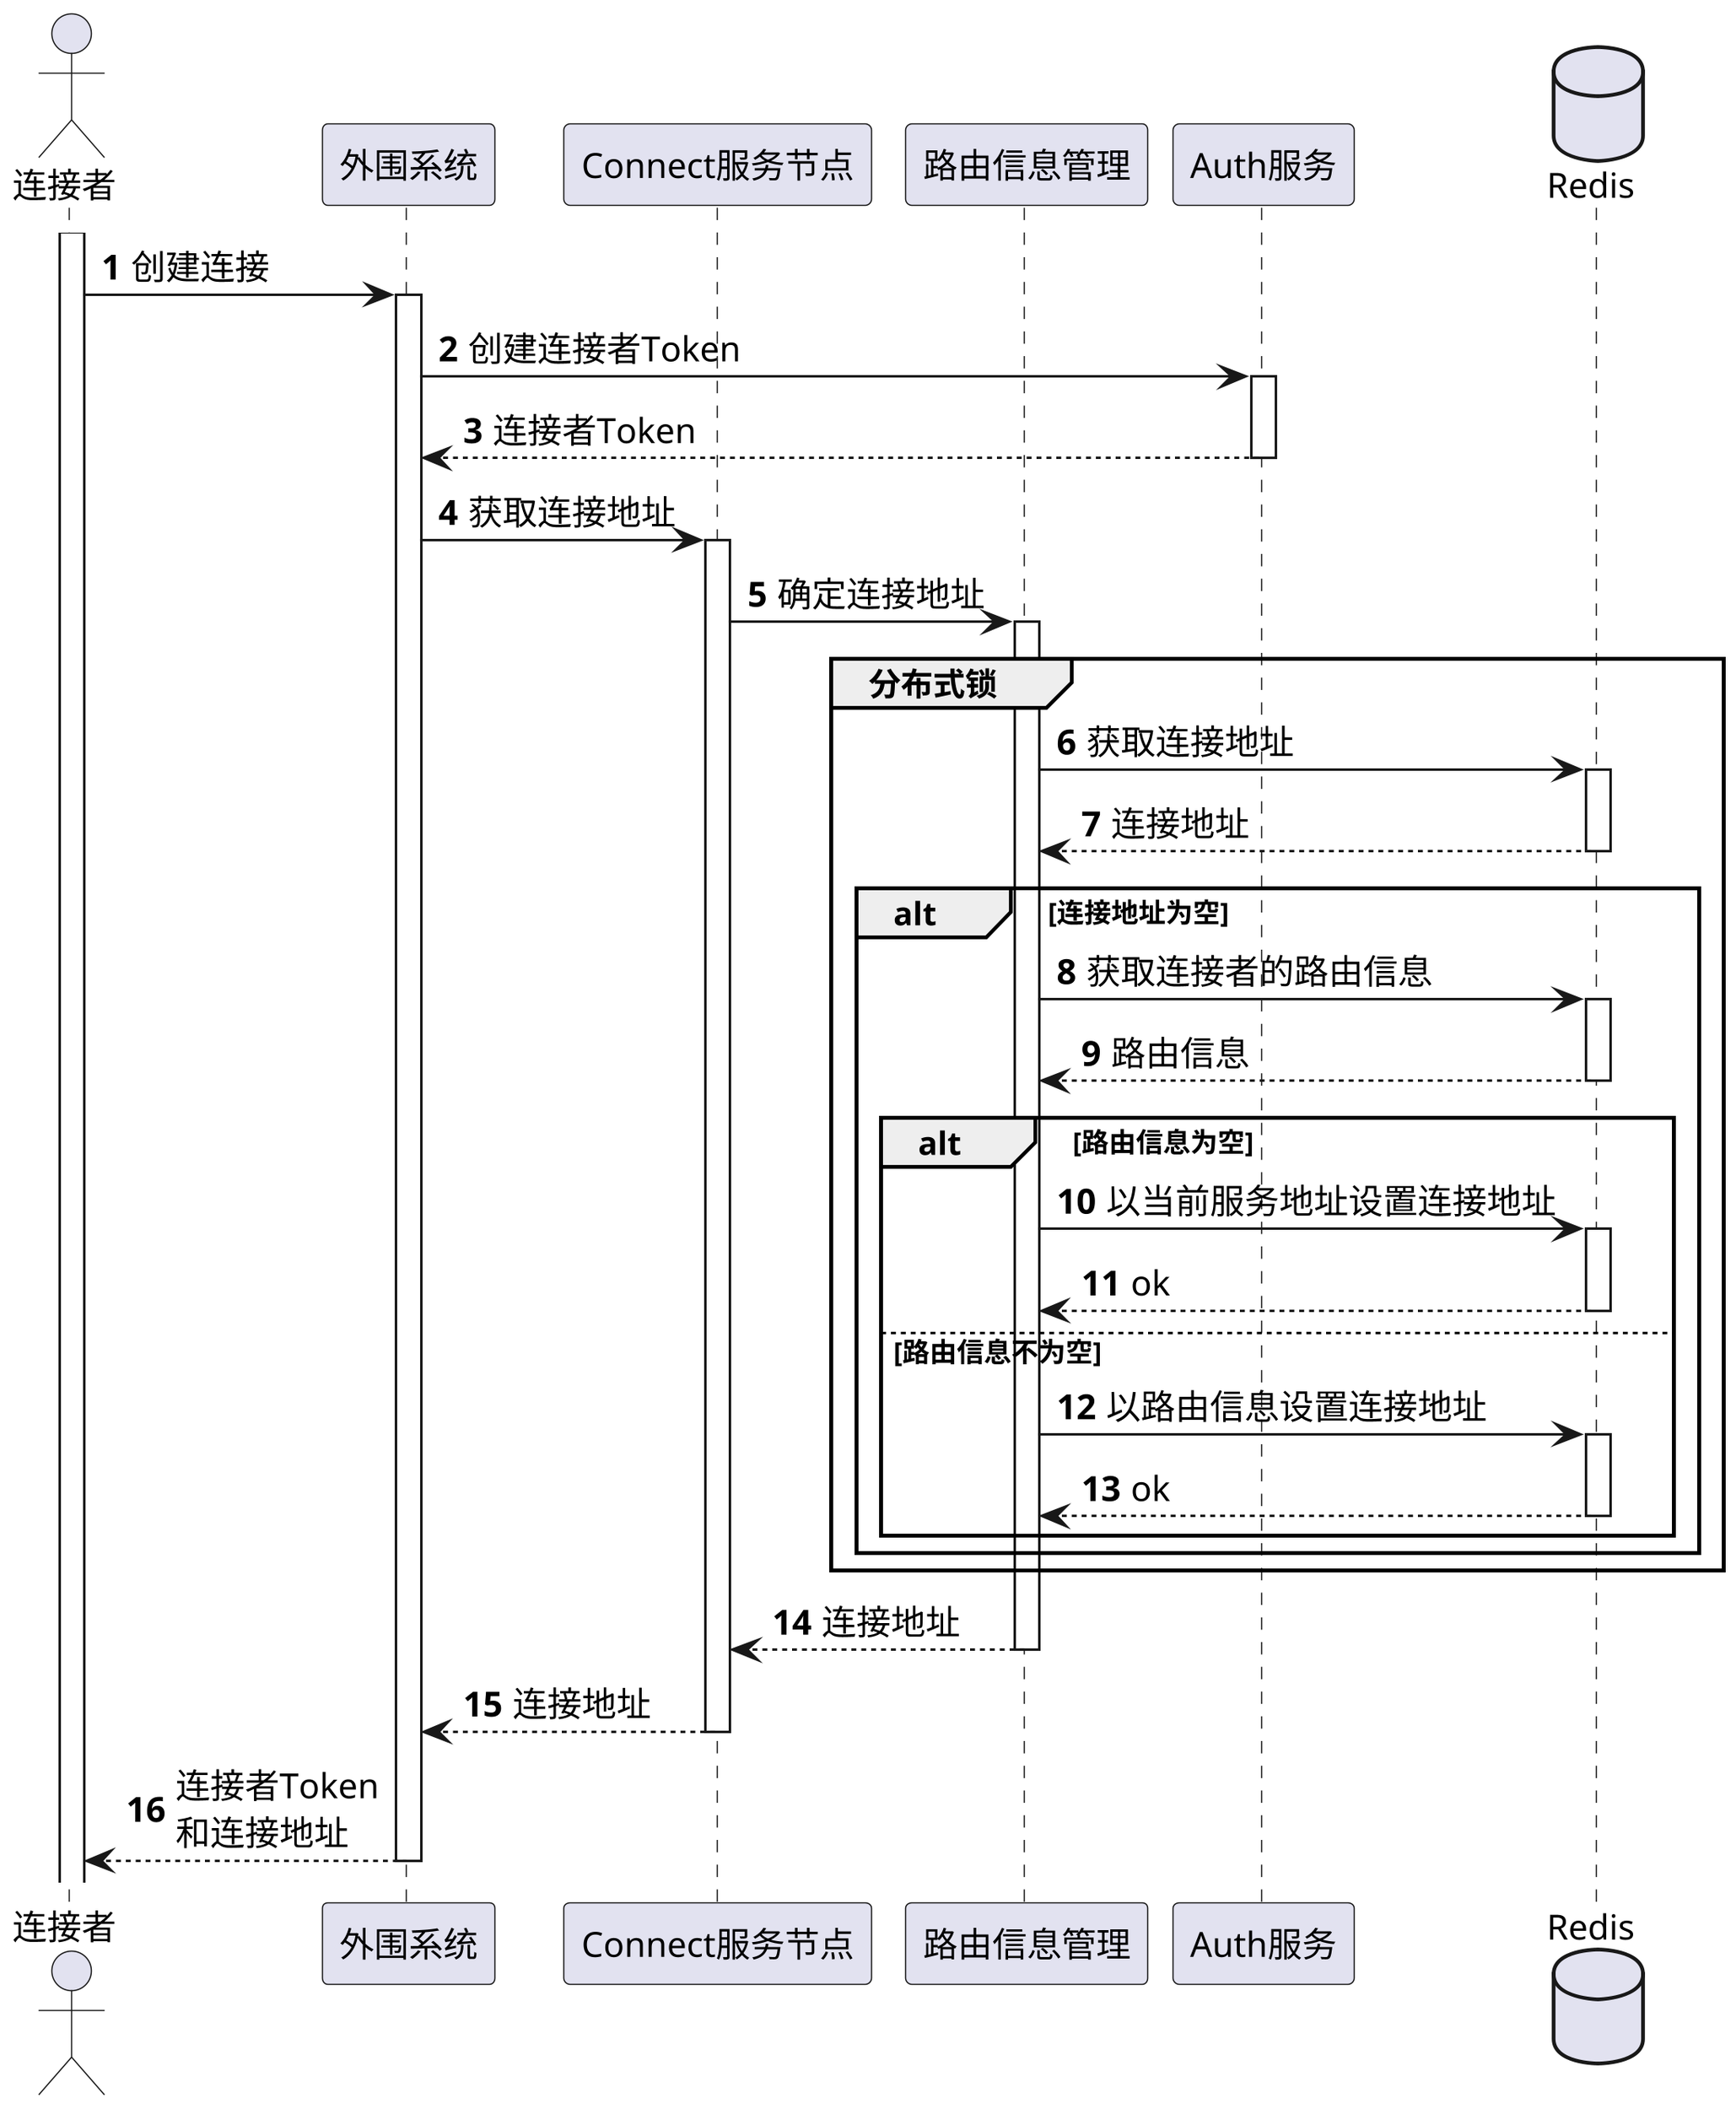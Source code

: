 @startuml

'https://plantuml.com/sequence-diagram

skinparam shadowing false
skinparam defaultFontName xfonts-wqy
skinparam defaultFontName times
skinparam dpi 300
skinparam activity  {
    DiamondFontSize 14
    ArrowFontSize 14
    FontSize 14
}
autonumber
autoactivate on

actor 连接者 as Client
participant 外围系统 as Server
participant Connect服务节点 as Connect
participant 路由信息管理 as RouteAddressManager
participant Auth服务 as AuthServer
database Redis

activate Client
Client -> Server : 创建连接
Server -> AuthServer : 创建连接者Token
return 连接者Token
Server -> Connect : 获取连接地址
Connect -> RouteAddressManager : 确定连接地址
group 分布式锁
    RouteAddressManager -> Redis : 获取连接地址
    return 连接地址
    alt 连接地址为空
        RouteAddressManager -> Redis : 获取连接者的路由信息
        return 路由信息
        alt 路由信息为空
            RouteAddressManager -> Redis : 以当前服务地址设置连接地址
            return ok
        else 路由信息不为空
            RouteAddressManager -> Redis : 以路由信息设置连接地址
            return ok
        end
    end
end group
return 连接地址
return 连接地址
return 连接者Token\n和连接地址

@enduml